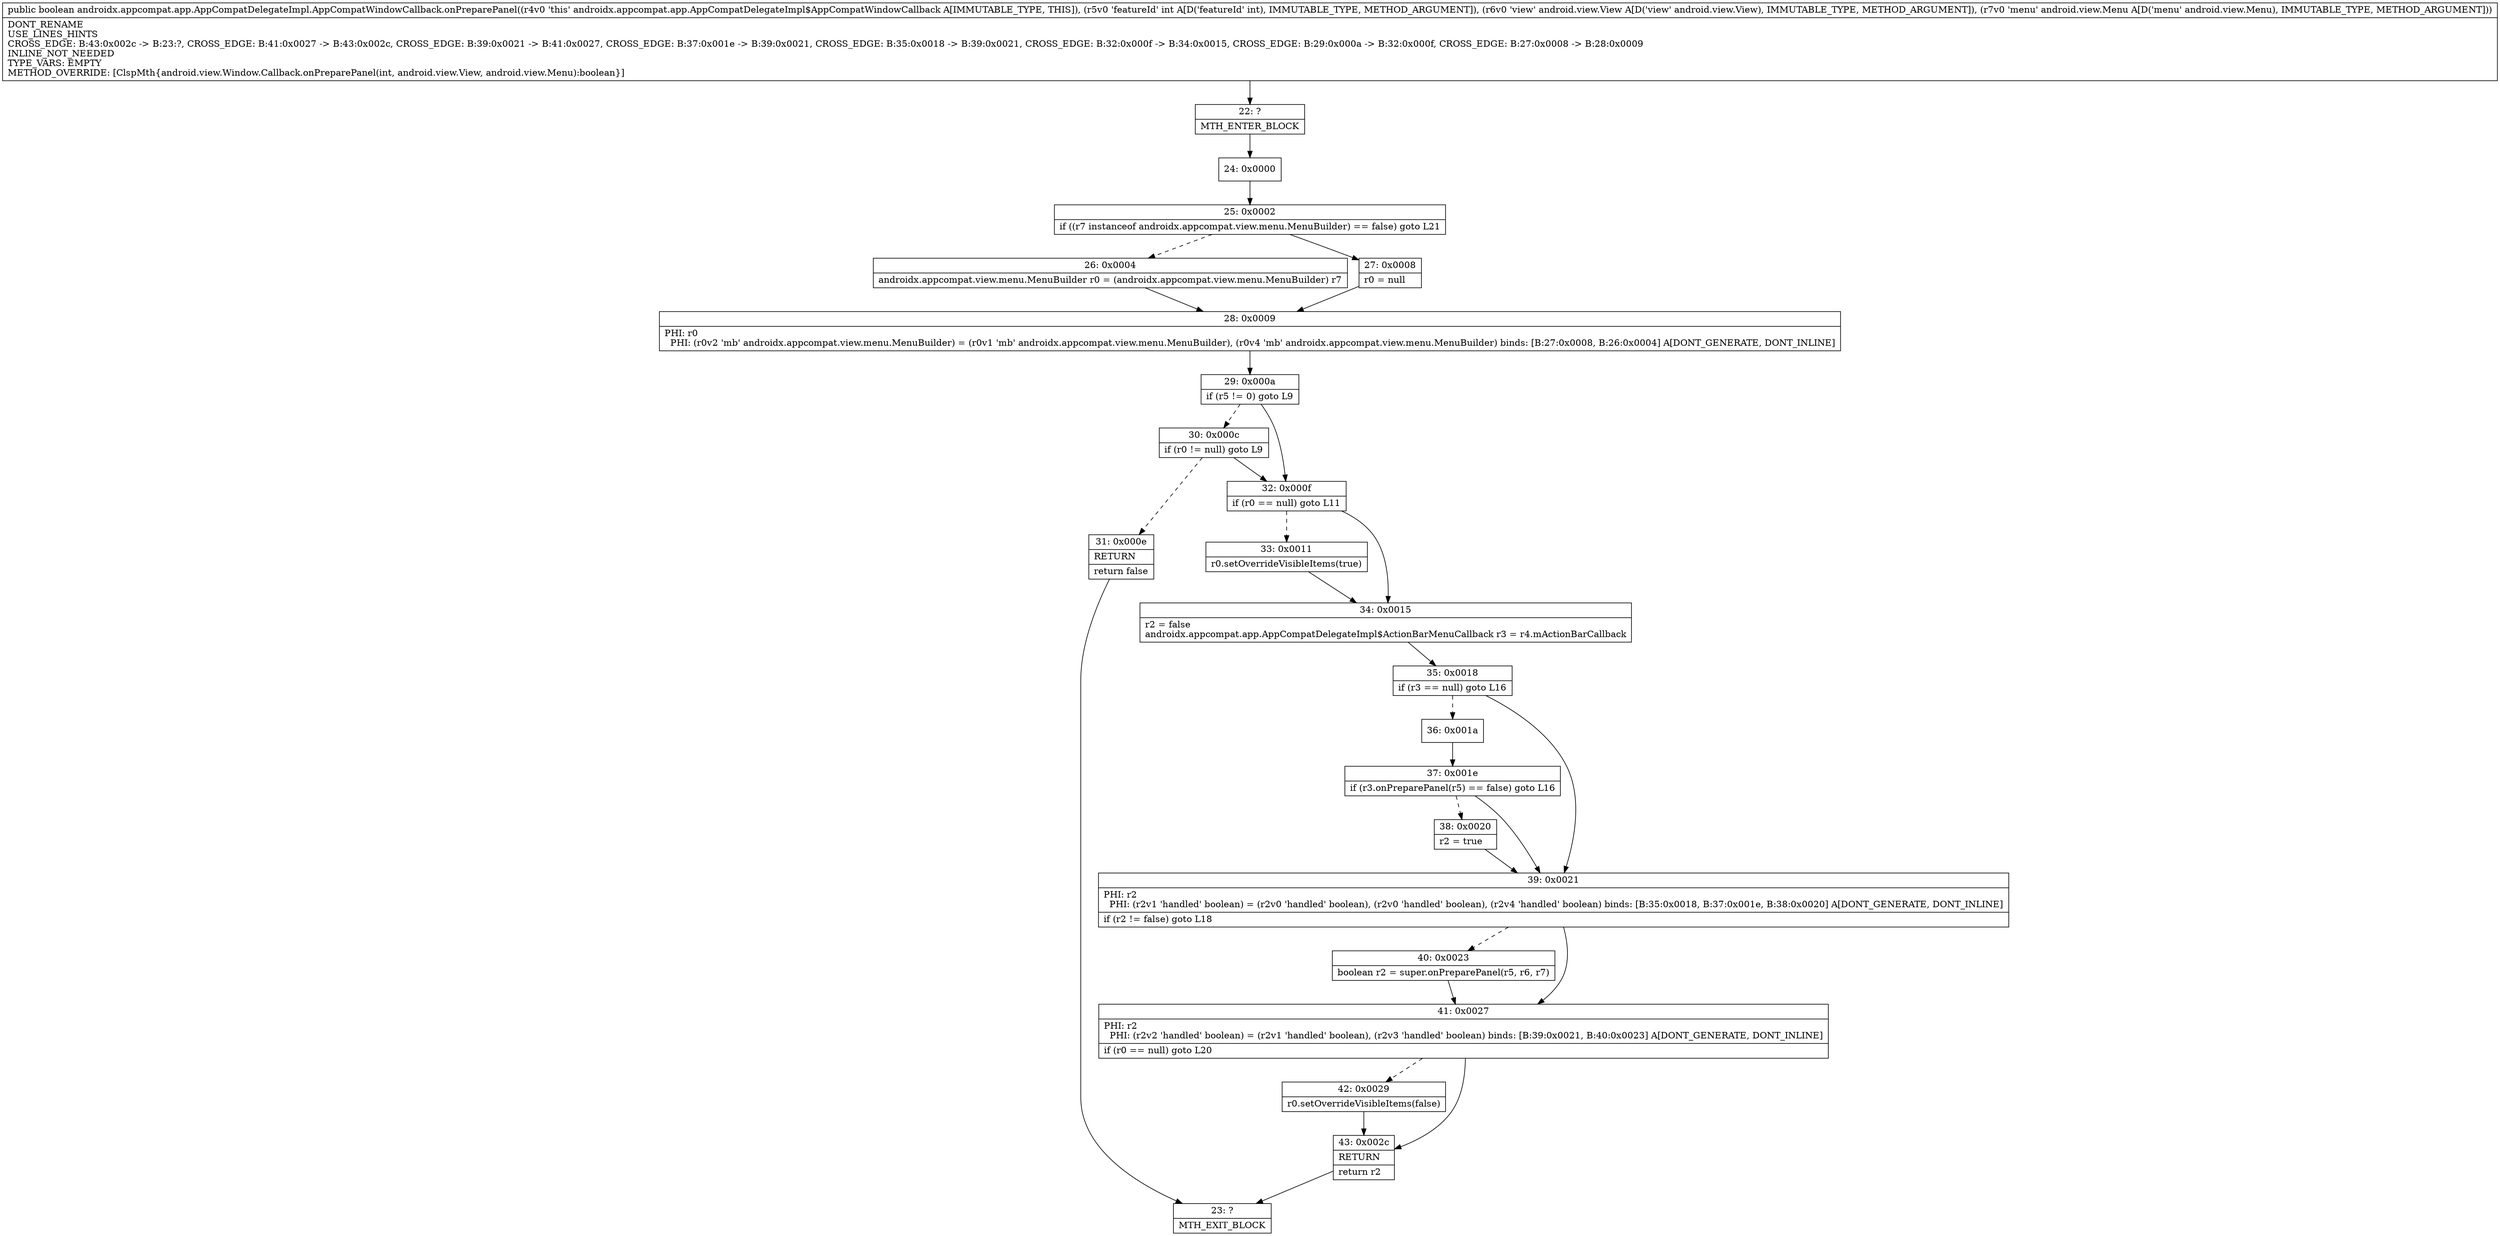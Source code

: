 digraph "CFG forandroidx.appcompat.app.AppCompatDelegateImpl.AppCompatWindowCallback.onPreparePanel(ILandroid\/view\/View;Landroid\/view\/Menu;)Z" {
Node_22 [shape=record,label="{22\:\ ?|MTH_ENTER_BLOCK\l}"];
Node_24 [shape=record,label="{24\:\ 0x0000}"];
Node_25 [shape=record,label="{25\:\ 0x0002|if ((r7 instanceof androidx.appcompat.view.menu.MenuBuilder) == false) goto L21\l}"];
Node_26 [shape=record,label="{26\:\ 0x0004|androidx.appcompat.view.menu.MenuBuilder r0 = (androidx.appcompat.view.menu.MenuBuilder) r7\l}"];
Node_28 [shape=record,label="{28\:\ 0x0009|PHI: r0 \l  PHI: (r0v2 'mb' androidx.appcompat.view.menu.MenuBuilder) = (r0v1 'mb' androidx.appcompat.view.menu.MenuBuilder), (r0v4 'mb' androidx.appcompat.view.menu.MenuBuilder) binds: [B:27:0x0008, B:26:0x0004] A[DONT_GENERATE, DONT_INLINE]\l}"];
Node_29 [shape=record,label="{29\:\ 0x000a|if (r5 != 0) goto L9\l}"];
Node_30 [shape=record,label="{30\:\ 0x000c|if (r0 != null) goto L9\l}"];
Node_31 [shape=record,label="{31\:\ 0x000e|RETURN\l|return false\l}"];
Node_23 [shape=record,label="{23\:\ ?|MTH_EXIT_BLOCK\l}"];
Node_32 [shape=record,label="{32\:\ 0x000f|if (r0 == null) goto L11\l}"];
Node_33 [shape=record,label="{33\:\ 0x0011|r0.setOverrideVisibleItems(true)\l}"];
Node_34 [shape=record,label="{34\:\ 0x0015|r2 = false\landroidx.appcompat.app.AppCompatDelegateImpl$ActionBarMenuCallback r3 = r4.mActionBarCallback\l}"];
Node_35 [shape=record,label="{35\:\ 0x0018|if (r3 == null) goto L16\l}"];
Node_36 [shape=record,label="{36\:\ 0x001a}"];
Node_37 [shape=record,label="{37\:\ 0x001e|if (r3.onPreparePanel(r5) == false) goto L16\l}"];
Node_38 [shape=record,label="{38\:\ 0x0020|r2 = true\l}"];
Node_39 [shape=record,label="{39\:\ 0x0021|PHI: r2 \l  PHI: (r2v1 'handled' boolean) = (r2v0 'handled' boolean), (r2v0 'handled' boolean), (r2v4 'handled' boolean) binds: [B:35:0x0018, B:37:0x001e, B:38:0x0020] A[DONT_GENERATE, DONT_INLINE]\l|if (r2 != false) goto L18\l}"];
Node_40 [shape=record,label="{40\:\ 0x0023|boolean r2 = super.onPreparePanel(r5, r6, r7)\l}"];
Node_41 [shape=record,label="{41\:\ 0x0027|PHI: r2 \l  PHI: (r2v2 'handled' boolean) = (r2v1 'handled' boolean), (r2v3 'handled' boolean) binds: [B:39:0x0021, B:40:0x0023] A[DONT_GENERATE, DONT_INLINE]\l|if (r0 == null) goto L20\l}"];
Node_42 [shape=record,label="{42\:\ 0x0029|r0.setOverrideVisibleItems(false)\l}"];
Node_43 [shape=record,label="{43\:\ 0x002c|RETURN\l|return r2\l}"];
Node_27 [shape=record,label="{27\:\ 0x0008|r0 = null\l}"];
MethodNode[shape=record,label="{public boolean androidx.appcompat.app.AppCompatDelegateImpl.AppCompatWindowCallback.onPreparePanel((r4v0 'this' androidx.appcompat.app.AppCompatDelegateImpl$AppCompatWindowCallback A[IMMUTABLE_TYPE, THIS]), (r5v0 'featureId' int A[D('featureId' int), IMMUTABLE_TYPE, METHOD_ARGUMENT]), (r6v0 'view' android.view.View A[D('view' android.view.View), IMMUTABLE_TYPE, METHOD_ARGUMENT]), (r7v0 'menu' android.view.Menu A[D('menu' android.view.Menu), IMMUTABLE_TYPE, METHOD_ARGUMENT]))  | DONT_RENAME\lUSE_LINES_HINTS\lCROSS_EDGE: B:43:0x002c \-\> B:23:?, CROSS_EDGE: B:41:0x0027 \-\> B:43:0x002c, CROSS_EDGE: B:39:0x0021 \-\> B:41:0x0027, CROSS_EDGE: B:37:0x001e \-\> B:39:0x0021, CROSS_EDGE: B:35:0x0018 \-\> B:39:0x0021, CROSS_EDGE: B:32:0x000f \-\> B:34:0x0015, CROSS_EDGE: B:29:0x000a \-\> B:32:0x000f, CROSS_EDGE: B:27:0x0008 \-\> B:28:0x0009\lINLINE_NOT_NEEDED\lTYPE_VARS: EMPTY\lMETHOD_OVERRIDE: [ClspMth\{android.view.Window.Callback.onPreparePanel(int, android.view.View, android.view.Menu):boolean\}]\l}"];
MethodNode -> Node_22;Node_22 -> Node_24;
Node_24 -> Node_25;
Node_25 -> Node_26[style=dashed];
Node_25 -> Node_27;
Node_26 -> Node_28;
Node_28 -> Node_29;
Node_29 -> Node_30[style=dashed];
Node_29 -> Node_32;
Node_30 -> Node_31[style=dashed];
Node_30 -> Node_32;
Node_31 -> Node_23;
Node_32 -> Node_33[style=dashed];
Node_32 -> Node_34;
Node_33 -> Node_34;
Node_34 -> Node_35;
Node_35 -> Node_36[style=dashed];
Node_35 -> Node_39;
Node_36 -> Node_37;
Node_37 -> Node_38[style=dashed];
Node_37 -> Node_39;
Node_38 -> Node_39;
Node_39 -> Node_40[style=dashed];
Node_39 -> Node_41;
Node_40 -> Node_41;
Node_41 -> Node_42[style=dashed];
Node_41 -> Node_43;
Node_42 -> Node_43;
Node_43 -> Node_23;
Node_27 -> Node_28;
}

